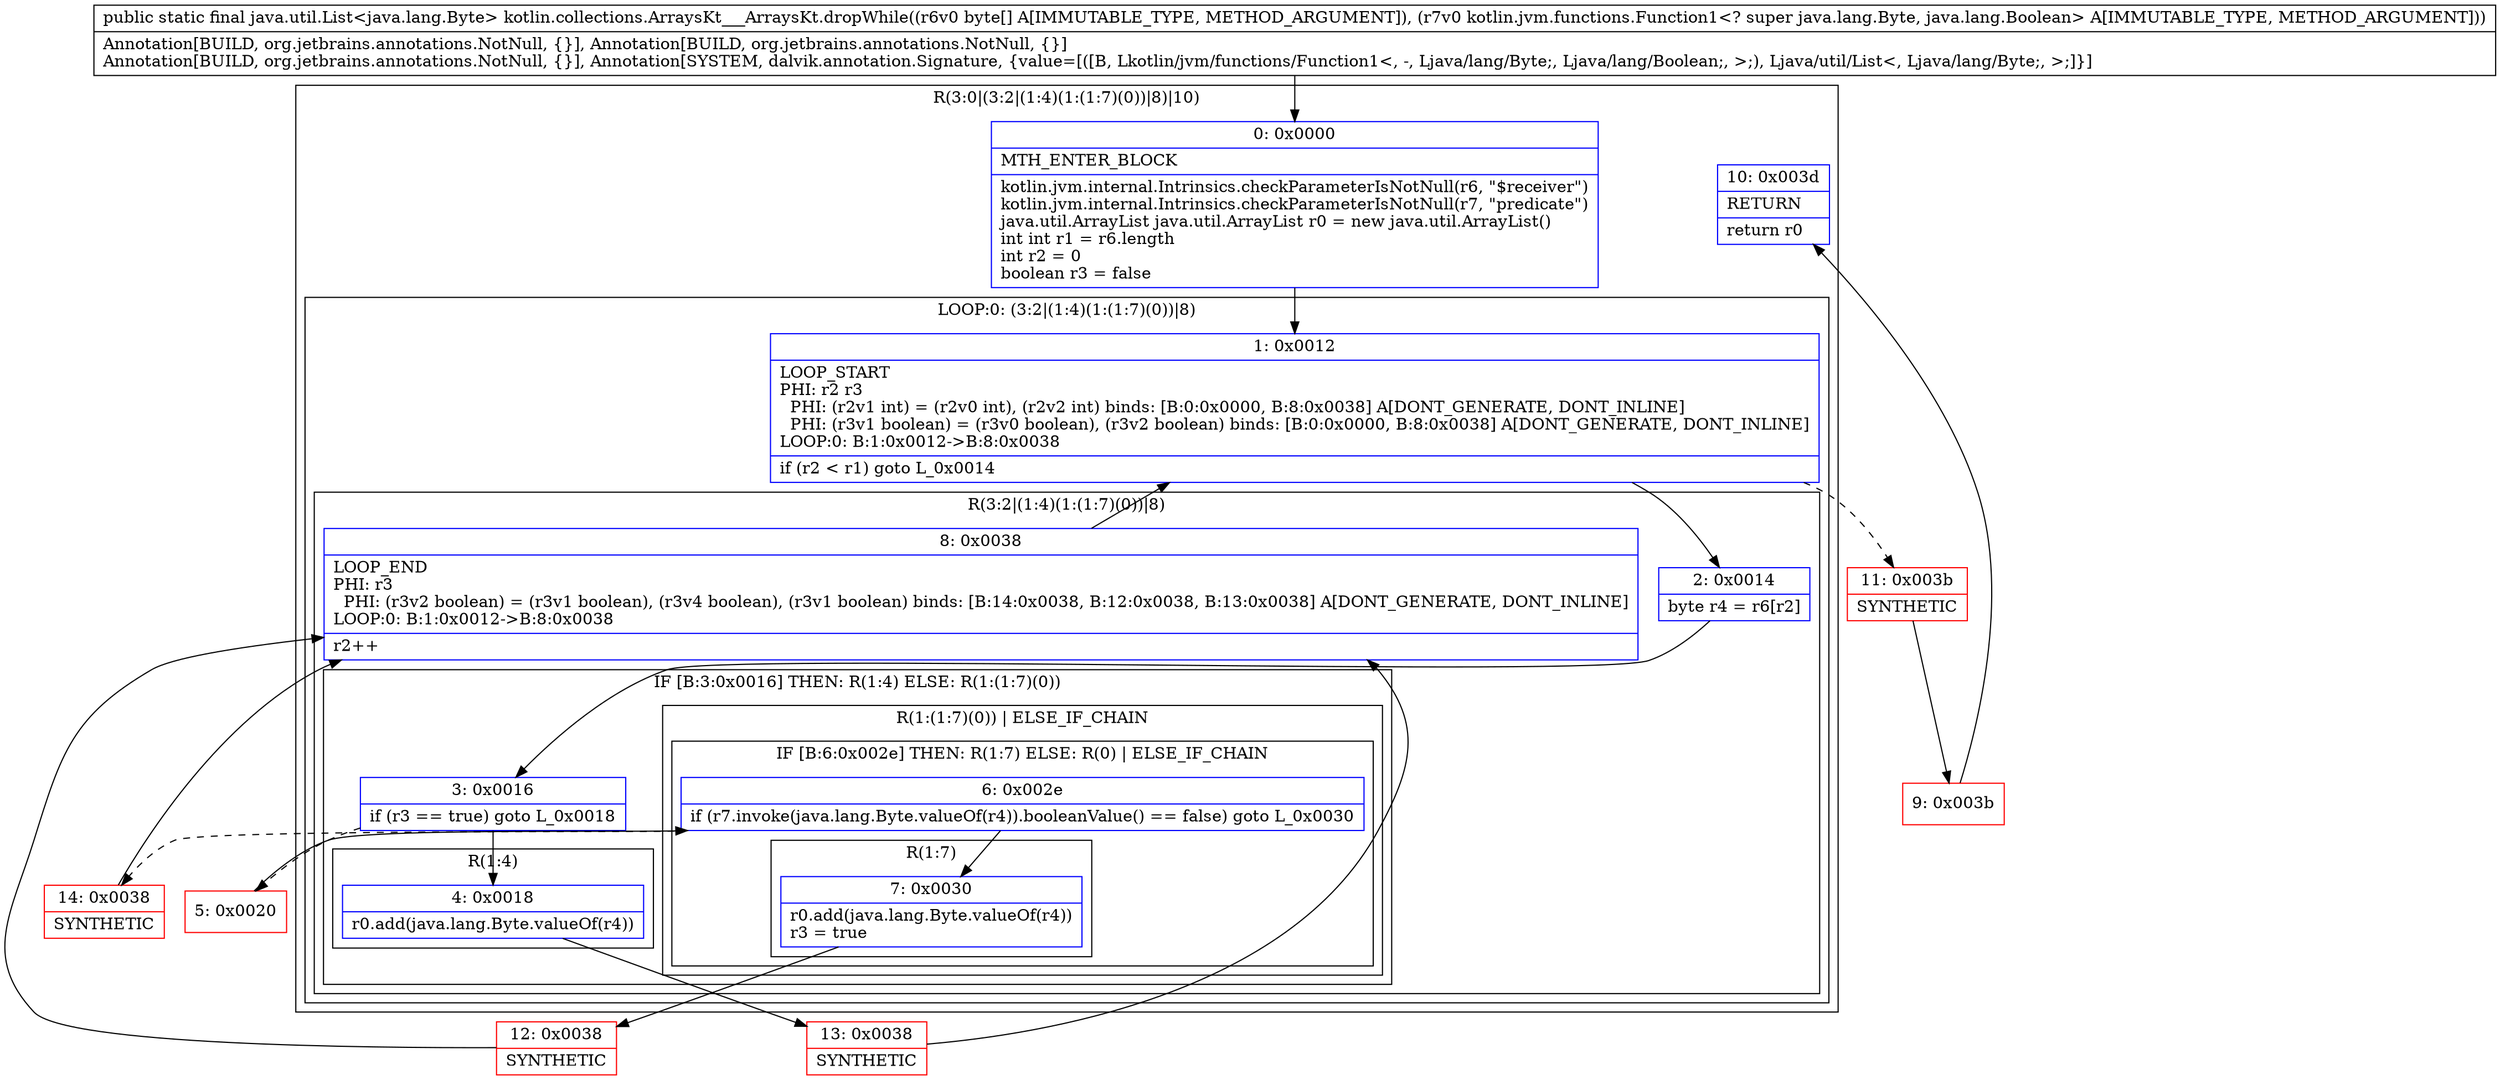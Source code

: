 digraph "CFG forkotlin.collections.ArraysKt___ArraysKt.dropWhile([BLkotlin\/jvm\/functions\/Function1;)Ljava\/util\/List;" {
subgraph cluster_Region_1046073265 {
label = "R(3:0|(3:2|(1:4)(1:(1:7)(0))|8)|10)";
node [shape=record,color=blue];
Node_0 [shape=record,label="{0\:\ 0x0000|MTH_ENTER_BLOCK\l|kotlin.jvm.internal.Intrinsics.checkParameterIsNotNull(r6, \"$receiver\")\lkotlin.jvm.internal.Intrinsics.checkParameterIsNotNull(r7, \"predicate\")\ljava.util.ArrayList java.util.ArrayList r0 = new java.util.ArrayList()\lint int r1 = r6.length\lint r2 = 0\lboolean r3 = false\l}"];
subgraph cluster_LoopRegion_1259069188 {
label = "LOOP:0: (3:2|(1:4)(1:(1:7)(0))|8)";
node [shape=record,color=blue];
Node_1 [shape=record,label="{1\:\ 0x0012|LOOP_START\lPHI: r2 r3 \l  PHI: (r2v1 int) = (r2v0 int), (r2v2 int) binds: [B:0:0x0000, B:8:0x0038] A[DONT_GENERATE, DONT_INLINE]\l  PHI: (r3v1 boolean) = (r3v0 boolean), (r3v2 boolean) binds: [B:0:0x0000, B:8:0x0038] A[DONT_GENERATE, DONT_INLINE]\lLOOP:0: B:1:0x0012\-\>B:8:0x0038\l|if (r2 \< r1) goto L_0x0014\l}"];
subgraph cluster_Region_305264616 {
label = "R(3:2|(1:4)(1:(1:7)(0))|8)";
node [shape=record,color=blue];
Node_2 [shape=record,label="{2\:\ 0x0014|byte r4 = r6[r2]\l}"];
subgraph cluster_IfRegion_1650824792 {
label = "IF [B:3:0x0016] THEN: R(1:4) ELSE: R(1:(1:7)(0))";
node [shape=record,color=blue];
Node_3 [shape=record,label="{3\:\ 0x0016|if (r3 == true) goto L_0x0018\l}"];
subgraph cluster_Region_644848029 {
label = "R(1:4)";
node [shape=record,color=blue];
Node_4 [shape=record,label="{4\:\ 0x0018|r0.add(java.lang.Byte.valueOf(r4))\l}"];
}
subgraph cluster_Region_1784671536 {
label = "R(1:(1:7)(0)) | ELSE_IF_CHAIN\l";
node [shape=record,color=blue];
subgraph cluster_IfRegion_1933024882 {
label = "IF [B:6:0x002e] THEN: R(1:7) ELSE: R(0) | ELSE_IF_CHAIN\l";
node [shape=record,color=blue];
Node_6 [shape=record,label="{6\:\ 0x002e|if (r7.invoke(java.lang.Byte.valueOf(r4)).booleanValue() == false) goto L_0x0030\l}"];
subgraph cluster_Region_61191114 {
label = "R(1:7)";
node [shape=record,color=blue];
Node_7 [shape=record,label="{7\:\ 0x0030|r0.add(java.lang.Byte.valueOf(r4))\lr3 = true\l}"];
}
subgraph cluster_Region_131006734 {
label = "R(0)";
node [shape=record,color=blue];
}
}
}
}
Node_8 [shape=record,label="{8\:\ 0x0038|LOOP_END\lPHI: r3 \l  PHI: (r3v2 boolean) = (r3v1 boolean), (r3v4 boolean), (r3v1 boolean) binds: [B:14:0x0038, B:12:0x0038, B:13:0x0038] A[DONT_GENERATE, DONT_INLINE]\lLOOP:0: B:1:0x0012\-\>B:8:0x0038\l|r2++\l}"];
}
}
Node_10 [shape=record,label="{10\:\ 0x003d|RETURN\l|return r0\l}"];
}
Node_5 [shape=record,color=red,label="{5\:\ 0x0020}"];
Node_9 [shape=record,color=red,label="{9\:\ 0x003b}"];
Node_11 [shape=record,color=red,label="{11\:\ 0x003b|SYNTHETIC\l}"];
Node_12 [shape=record,color=red,label="{12\:\ 0x0038|SYNTHETIC\l}"];
Node_13 [shape=record,color=red,label="{13\:\ 0x0038|SYNTHETIC\l}"];
Node_14 [shape=record,color=red,label="{14\:\ 0x0038|SYNTHETIC\l}"];
MethodNode[shape=record,label="{public static final java.util.List\<java.lang.Byte\> kotlin.collections.ArraysKt___ArraysKt.dropWhile((r6v0 byte[] A[IMMUTABLE_TYPE, METHOD_ARGUMENT]), (r7v0 kotlin.jvm.functions.Function1\<? super java.lang.Byte, java.lang.Boolean\> A[IMMUTABLE_TYPE, METHOD_ARGUMENT]))  | Annotation[BUILD, org.jetbrains.annotations.NotNull, \{\}], Annotation[BUILD, org.jetbrains.annotations.NotNull, \{\}]\lAnnotation[BUILD, org.jetbrains.annotations.NotNull, \{\}], Annotation[SYSTEM, dalvik.annotation.Signature, \{value=[([B, Lkotlin\/jvm\/functions\/Function1\<, \-, Ljava\/lang\/Byte;, Ljava\/lang\/Boolean;, \>;), Ljava\/util\/List\<, Ljava\/lang\/Byte;, \>;]\}]\l}"];
MethodNode -> Node_0;
Node_0 -> Node_1;
Node_1 -> Node_2;
Node_1 -> Node_11[style=dashed];
Node_2 -> Node_3;
Node_3 -> Node_4;
Node_3 -> Node_5[style=dashed];
Node_4 -> Node_13;
Node_6 -> Node_7;
Node_6 -> Node_14[style=dashed];
Node_7 -> Node_12;
Node_8 -> Node_1;
Node_5 -> Node_6;
Node_9 -> Node_10;
Node_11 -> Node_9;
Node_12 -> Node_8;
Node_13 -> Node_8;
Node_14 -> Node_8;
}

